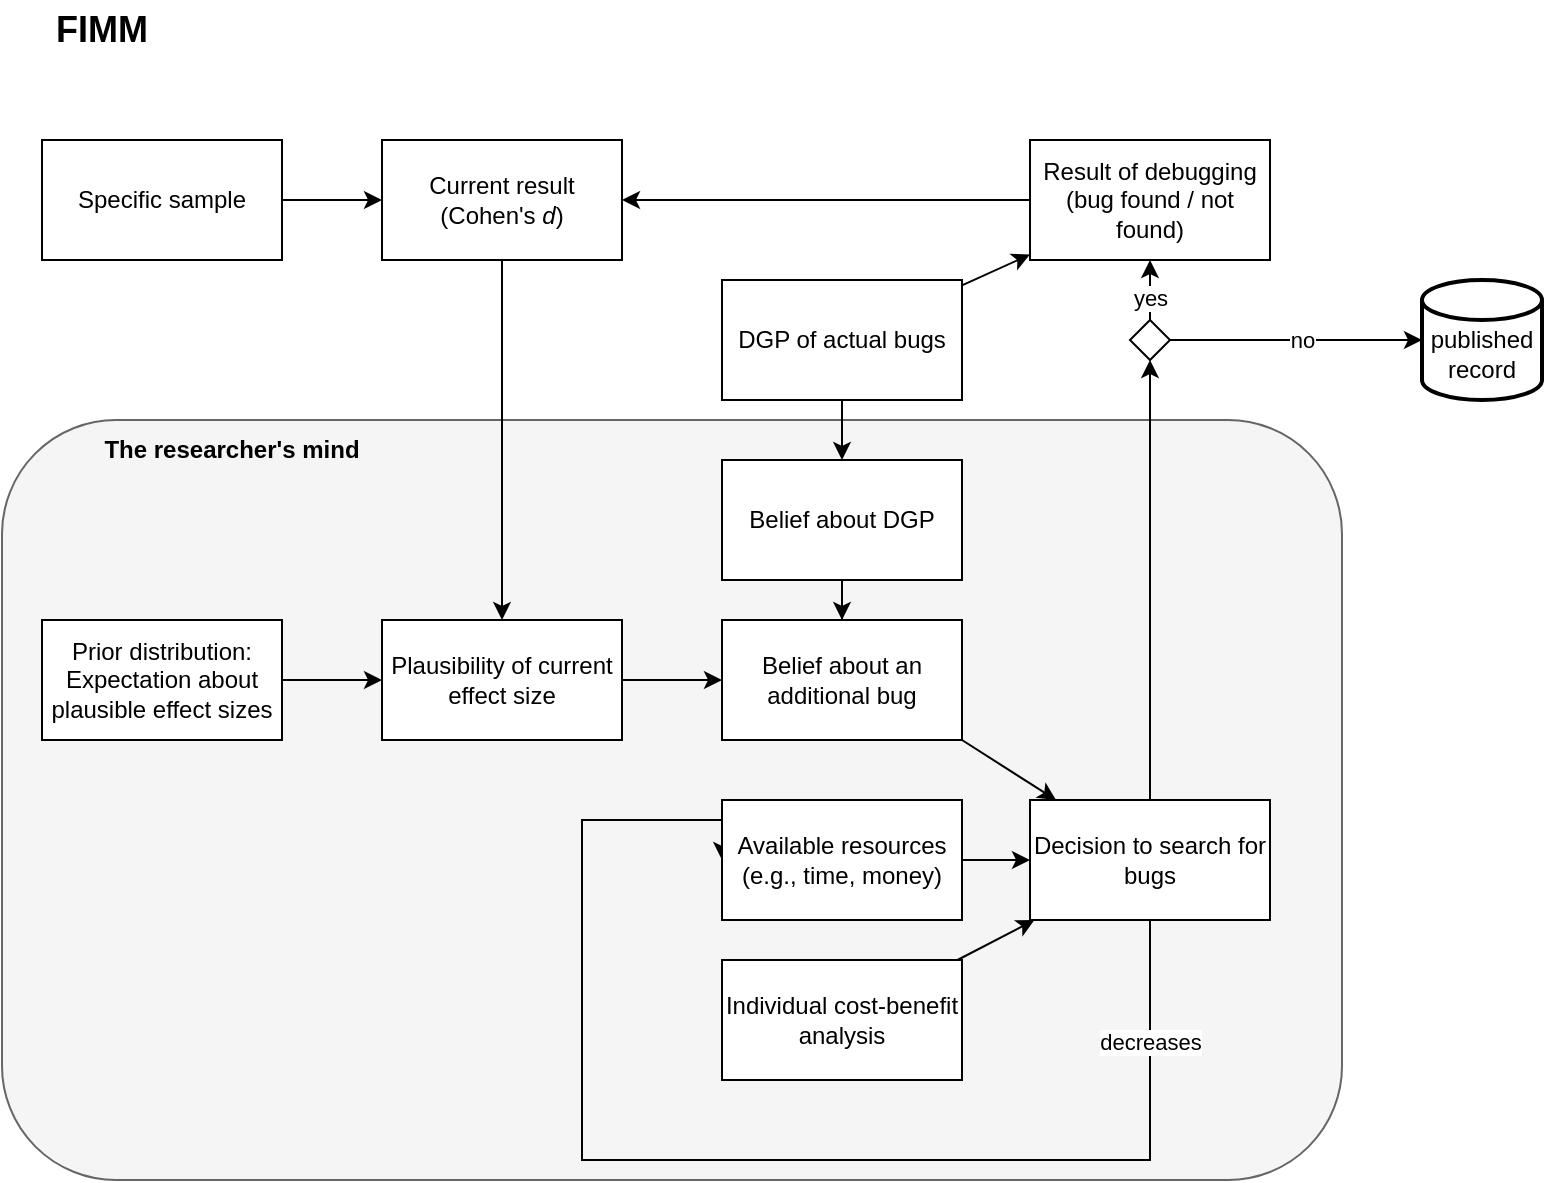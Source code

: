<mxfile version="22.1.5" type="github">
  <diagram name="Seite-1" id="EcgJo7NvLU2FG93w8Emp">
    <mxGraphModel dx="1434" dy="729" grid="1" gridSize="10" guides="1" tooltips="1" connect="1" arrows="1" fold="1" page="1" pageScale="1" pageWidth="827" pageHeight="1169" math="0" shadow="0">
      <root>
        <mxCell id="0" />
        <mxCell id="1" parent="0" />
        <mxCell id="76aKxamO274pQpdvTyFx-27" value="" style="group;movable=0;resizable=0;rotatable=0;deletable=0;editable=0;locked=1;connectable=0;" parent="1" vertex="1" connectable="0">
          <mxGeometry x="10" y="270" width="670" height="380" as="geometry" />
        </mxCell>
        <mxCell id="76aKxamO274pQpdvTyFx-25" value="" style="rounded=1;whiteSpace=wrap;html=1;fillColor=#f5f5f5;fontColor=#333333;strokeColor=#666666;" parent="76aKxamO274pQpdvTyFx-27" vertex="1">
          <mxGeometry width="670" height="380" as="geometry" />
        </mxCell>
        <mxCell id="76aKxamO274pQpdvTyFx-26" value="The researcher&#39;s mind" style="text;html=1;strokeColor=none;fillColor=none;align=center;verticalAlign=middle;whiteSpace=wrap;rounded=0;fontStyle=1" parent="76aKxamO274pQpdvTyFx-27" vertex="1">
          <mxGeometry x="20" width="190" height="30" as="geometry" />
        </mxCell>
        <mxCell id="76aKxamO274pQpdvTyFx-1" value="Plausibility of current effect size" style="rounded=0;whiteSpace=wrap;html=1;" parent="1" vertex="1">
          <mxGeometry x="200" y="370" width="120" height="60" as="geometry" />
        </mxCell>
        <mxCell id="76aKxamO274pQpdvTyFx-2" value="FIMM" style="text;html=1;strokeColor=none;fillColor=none;align=center;verticalAlign=middle;whiteSpace=wrap;rounded=0;fontStyle=1;fontSize=18;" parent="1" vertex="1">
          <mxGeometry x="30" y="60" width="60" height="30" as="geometry" />
        </mxCell>
        <mxCell id="76aKxamO274pQpdvTyFx-32" style="edgeStyle=orthogonalEdgeStyle;rounded=0;orthogonalLoop=1;jettySize=auto;html=1;exitX=0.5;exitY=1;exitDx=0;exitDy=0;entryX=0;entryY=0.5;entryDx=0;entryDy=0;" parent="1" source="76aKxamO274pQpdvTyFx-4" target="76aKxamO274pQpdvTyFx-6" edge="1">
          <mxGeometry relative="1" as="geometry">
            <Array as="points">
              <mxPoint x="584" y="640" />
              <mxPoint x="300" y="640" />
              <mxPoint x="300" y="470" />
            </Array>
          </mxGeometry>
        </mxCell>
        <mxCell id="76aKxamO274pQpdvTyFx-38" value="decreases" style="edgeLabel;html=1;align=center;verticalAlign=middle;resizable=0;points=[];" parent="76aKxamO274pQpdvTyFx-32" vertex="1" connectable="0">
          <mxGeometry x="-0.816" relative="1" as="geometry">
            <mxPoint as="offset" />
          </mxGeometry>
        </mxCell>
        <mxCell id="76aKxamO274pQpdvTyFx-4" value="Decision to search for bugs" style="rounded=0;whiteSpace=wrap;html=1;" parent="1" vertex="1">
          <mxGeometry x="524" y="460" width="120" height="60" as="geometry" />
        </mxCell>
        <mxCell id="76aKxamO274pQpdvTyFx-5" value="" style="endArrow=classic;html=1;rounded=0;exitX=1;exitY=1;exitDx=0;exitDy=0;" parent="1" source="76aKxamO274pQpdvTyFx-10" target="76aKxamO274pQpdvTyFx-4" edge="1">
          <mxGeometry width="50" height="50" relative="1" as="geometry">
            <mxPoint x="514" y="620" as="sourcePoint" />
            <mxPoint x="564" y="570" as="targetPoint" />
          </mxGeometry>
        </mxCell>
        <mxCell id="76aKxamO274pQpdvTyFx-6" value="Available resources (e.g., time, money)" style="rounded=0;whiteSpace=wrap;html=1;" parent="1" vertex="1">
          <mxGeometry x="370" y="460" width="120" height="60" as="geometry" />
        </mxCell>
        <mxCell id="76aKxamO274pQpdvTyFx-7" value="" style="endArrow=classic;html=1;rounded=0;" parent="1" source="76aKxamO274pQpdvTyFx-6" target="76aKxamO274pQpdvTyFx-4" edge="1">
          <mxGeometry width="50" height="50" relative="1" as="geometry">
            <mxPoint x="424" y="440" as="sourcePoint" />
            <mxPoint x="534" y="485" as="targetPoint" />
          </mxGeometry>
        </mxCell>
        <mxCell id="76aKxamO274pQpdvTyFx-8" value="Prior distribution: Expectation about plausible effect sizes" style="rounded=0;whiteSpace=wrap;html=1;" parent="1" vertex="1">
          <mxGeometry x="30" y="370" width="120" height="60" as="geometry" />
        </mxCell>
        <mxCell id="76aKxamO274pQpdvTyFx-9" value="" style="endArrow=classic;html=1;rounded=0;" parent="1" source="76aKxamO274pQpdvTyFx-8" target="76aKxamO274pQpdvTyFx-1" edge="1">
          <mxGeometry width="50" height="50" relative="1" as="geometry">
            <mxPoint x="514" y="620" as="sourcePoint" />
            <mxPoint x="564" y="570" as="targetPoint" />
          </mxGeometry>
        </mxCell>
        <mxCell id="76aKxamO274pQpdvTyFx-10" value="Belief about an additional bug" style="rounded=0;whiteSpace=wrap;html=1;" parent="1" vertex="1">
          <mxGeometry x="370" y="370" width="120" height="60" as="geometry" />
        </mxCell>
        <mxCell id="76aKxamO274pQpdvTyFx-11" value="" style="endArrow=classic;html=1;rounded=0;" parent="1" source="76aKxamO274pQpdvTyFx-1" target="76aKxamO274pQpdvTyFx-10" edge="1">
          <mxGeometry width="50" height="50" relative="1" as="geometry">
            <mxPoint x="674" y="630" as="sourcePoint" />
            <mxPoint x="684" y="485" as="targetPoint" />
          </mxGeometry>
        </mxCell>
        <mxCell id="76aKxamO274pQpdvTyFx-13" value="Individual cost-benefit analysis" style="rounded=0;whiteSpace=wrap;html=1;" parent="1" vertex="1">
          <mxGeometry x="370" y="540" width="120" height="60" as="geometry" />
        </mxCell>
        <mxCell id="76aKxamO274pQpdvTyFx-14" value="" style="endArrow=classic;html=1;rounded=0;" parent="1" source="76aKxamO274pQpdvTyFx-13" target="76aKxamO274pQpdvTyFx-4" edge="1">
          <mxGeometry width="50" height="50" relative="1" as="geometry">
            <mxPoint x="320" y="480" as="sourcePoint" />
            <mxPoint x="370" y="430" as="targetPoint" />
          </mxGeometry>
        </mxCell>
        <mxCell id="76aKxamO274pQpdvTyFx-15" value="Result of debugging&lt;br&gt;(bug found / not found)" style="rounded=0;whiteSpace=wrap;html=1;" parent="1" vertex="1">
          <mxGeometry x="524" y="130" width="120" height="60" as="geometry" />
        </mxCell>
        <mxCell id="76aKxamO274pQpdvTyFx-16" value="" style="endArrow=classic;html=1;rounded=0;" parent="1" source="76aKxamO274pQpdvTyFx-42" target="76aKxamO274pQpdvTyFx-15" edge="1">
          <mxGeometry width="50" height="50" relative="1" as="geometry">
            <mxPoint x="510" y="610" as="sourcePoint" />
            <mxPoint x="560" y="560" as="targetPoint" />
          </mxGeometry>
        </mxCell>
        <mxCell id="76aKxamO274pQpdvTyFx-46" value="yes" style="edgeLabel;html=1;align=center;verticalAlign=middle;resizable=0;points=[];" parent="76aKxamO274pQpdvTyFx-16" vertex="1" connectable="0">
          <mxGeometry x="-0.251" y="5" relative="1" as="geometry">
            <mxPoint x="5" as="offset" />
          </mxGeometry>
        </mxCell>
        <mxCell id="qVMgi2vGPqKL68FWYyV5-3" style="edgeStyle=orthogonalEdgeStyle;rounded=0;orthogonalLoop=1;jettySize=auto;html=1;" edge="1" parent="1" source="76aKxamO274pQpdvTyFx-17" target="qVMgi2vGPqKL68FWYyV5-1">
          <mxGeometry relative="1" as="geometry" />
        </mxCell>
        <mxCell id="76aKxamO274pQpdvTyFx-17" value="DGP of actual bugs" style="rounded=0;whiteSpace=wrap;html=1;" parent="1" vertex="1">
          <mxGeometry x="370" y="200" width="120" height="60" as="geometry" />
        </mxCell>
        <mxCell id="76aKxamO274pQpdvTyFx-18" value="" style="endArrow=classic;html=1;rounded=0;" parent="1" source="76aKxamO274pQpdvTyFx-17" target="76aKxamO274pQpdvTyFx-15" edge="1">
          <mxGeometry width="50" height="50" relative="1" as="geometry">
            <mxPoint x="510" y="710" as="sourcePoint" />
            <mxPoint x="560" y="660" as="targetPoint" />
          </mxGeometry>
        </mxCell>
        <mxCell id="76aKxamO274pQpdvTyFx-19" value="" style="endArrow=classic;html=1;rounded=0;edgeStyle=orthogonalEdgeStyle;" parent="1" source="76aKxamO274pQpdvTyFx-15" target="76aKxamO274pQpdvTyFx-21" edge="1">
          <mxGeometry width="50" height="50" relative="1" as="geometry">
            <mxPoint x="364" y="740" as="sourcePoint" />
            <mxPoint x="830" y="700" as="targetPoint" />
          </mxGeometry>
        </mxCell>
        <mxCell id="76aKxamO274pQpdvTyFx-21" value="Current result (Cohen&#39;s &lt;i&gt;d&lt;/i&gt;)" style="rounded=0;whiteSpace=wrap;html=1;" parent="1" vertex="1">
          <mxGeometry x="200" y="130" width="120" height="60" as="geometry" />
        </mxCell>
        <mxCell id="76aKxamO274pQpdvTyFx-22" value="" style="endArrow=classic;html=1;rounded=0;" parent="1" source="76aKxamO274pQpdvTyFx-21" target="76aKxamO274pQpdvTyFx-1" edge="1">
          <mxGeometry width="50" height="50" relative="1" as="geometry">
            <mxPoint x="470" y="560" as="sourcePoint" />
            <mxPoint x="520" y="510" as="targetPoint" />
          </mxGeometry>
        </mxCell>
        <mxCell id="76aKxamO274pQpdvTyFx-39" value="Specific sample" style="rounded=0;whiteSpace=wrap;html=1;" parent="1" vertex="1">
          <mxGeometry x="30" y="130" width="120" height="60" as="geometry" />
        </mxCell>
        <mxCell id="76aKxamO274pQpdvTyFx-40" value="" style="edgeStyle=none;orthogonalLoop=1;jettySize=auto;html=1;rounded=0;" parent="1" source="76aKxamO274pQpdvTyFx-39" target="76aKxamO274pQpdvTyFx-21" edge="1">
          <mxGeometry width="80" relative="1" as="geometry">
            <mxPoint x="140" y="159.5" as="sourcePoint" />
            <mxPoint x="220" y="159.5" as="targetPoint" />
            <Array as="points" />
            <mxPoint as="offset" />
          </mxGeometry>
        </mxCell>
        <mxCell id="76aKxamO274pQpdvTyFx-41" value="" style="edgeStyle=none;orthogonalLoop=1;jettySize=auto;html=1;rounded=0;exitX=1;exitY=0.5;exitDx=0;exitDy=0;" parent="1" source="76aKxamO274pQpdvTyFx-42" edge="1">
          <mxGeometry width="80" relative="1" as="geometry">
            <mxPoint x="590" y="240" as="sourcePoint" />
            <mxPoint x="720" y="230" as="targetPoint" />
            <Array as="points" />
          </mxGeometry>
        </mxCell>
        <mxCell id="76aKxamO274pQpdvTyFx-47" value="no" style="edgeLabel;html=1;align=center;verticalAlign=middle;resizable=0;points=[];" parent="76aKxamO274pQpdvTyFx-41" vertex="1" connectable="0">
          <mxGeometry x="0.048" y="-1" relative="1" as="geometry">
            <mxPoint y="-1" as="offset" />
          </mxGeometry>
        </mxCell>
        <mxCell id="76aKxamO274pQpdvTyFx-43" value="" style="endArrow=classic;html=1;rounded=0;" parent="1" source="76aKxamO274pQpdvTyFx-4" target="76aKxamO274pQpdvTyFx-42" edge="1">
          <mxGeometry width="50" height="50" relative="1" as="geometry">
            <mxPoint x="584" y="410" as="sourcePoint" />
            <mxPoint x="584" y="190" as="targetPoint" />
          </mxGeometry>
        </mxCell>
        <mxCell id="76aKxamO274pQpdvTyFx-42" value="" style="rhombus;whiteSpace=wrap;html=1;" parent="1" vertex="1">
          <mxGeometry x="574" y="220" width="20" height="20" as="geometry" />
        </mxCell>
        <mxCell id="76aKxamO274pQpdvTyFx-44" value="" style="edgeStyle=none;orthogonalLoop=1;jettySize=auto;html=1;rounded=0;" parent="1" edge="1">
          <mxGeometry width="80" relative="1" as="geometry">
            <mxPoint x="580" y="230" as="sourcePoint" />
            <mxPoint x="580" y="230" as="targetPoint" />
            <Array as="points" />
          </mxGeometry>
        </mxCell>
        <mxCell id="76aKxamO274pQpdvTyFx-48" value="&lt;br&gt;published record" style="strokeWidth=2;html=1;shape=mxgraph.flowchart.database;whiteSpace=wrap;" parent="1" vertex="1">
          <mxGeometry x="720" y="200" width="60" height="60" as="geometry" />
        </mxCell>
        <mxCell id="qVMgi2vGPqKL68FWYyV5-5" style="edgeStyle=orthogonalEdgeStyle;rounded=0;orthogonalLoop=1;jettySize=auto;html=1;" edge="1" parent="1" source="qVMgi2vGPqKL68FWYyV5-1" target="76aKxamO274pQpdvTyFx-10">
          <mxGeometry relative="1" as="geometry" />
        </mxCell>
        <mxCell id="qVMgi2vGPqKL68FWYyV5-1" value="Belief about DGP" style="rounded=0;whiteSpace=wrap;html=1;" vertex="1" parent="1">
          <mxGeometry x="370" y="290" width="120" height="60" as="geometry" />
        </mxCell>
      </root>
    </mxGraphModel>
  </diagram>
</mxfile>
